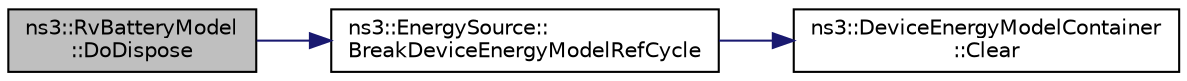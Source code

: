 digraph "ns3::RvBatteryModel::DoDispose"
{
 // LATEX_PDF_SIZE
  edge [fontname="Helvetica",fontsize="10",labelfontname="Helvetica",labelfontsize="10"];
  node [fontname="Helvetica",fontsize="10",shape=record];
  rankdir="LR";
  Node1 [label="ns3::RvBatteryModel\l::DoDispose",height=0.2,width=0.4,color="black", fillcolor="grey75", style="filled", fontcolor="black",tooltip="Defined in ns3::Object."];
  Node1 -> Node2 [color="midnightblue",fontsize="10",style="solid",fontname="Helvetica"];
  Node2 [label="ns3::EnergySource::\lBreakDeviceEnergyModelRefCycle",height=0.2,width=0.4,color="black", fillcolor="white", style="filled",URL="$classns3_1_1_energy_source.html#a7a91665a6b2e6a01bf6b4a641b53bd45",tooltip="This function is called to break reference cycle between EnergySource and DeviceEnergyModel."];
  Node2 -> Node3 [color="midnightblue",fontsize="10",style="solid",fontname="Helvetica"];
  Node3 [label="ns3::DeviceEnergyModelContainer\l::Clear",height=0.2,width=0.4,color="black", fillcolor="white", style="filled",URL="$classns3_1_1_device_energy_model_container.html#ae7952e38cc6957a941d9d03435db03d3",tooltip="Removes all elements in the container."];
}

